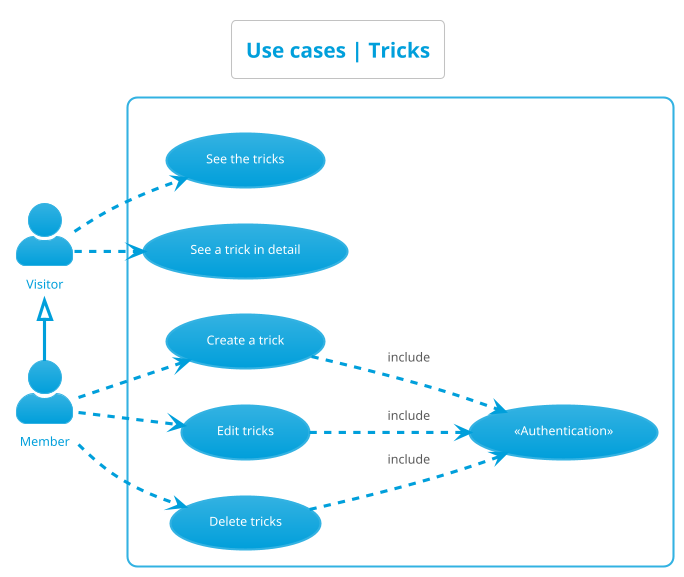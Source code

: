 @startuml use_cases__tricks
left to right direction
skinparam actorStyle Awesome
!theme bluegray
skinparam backgroundcolor White

'Titre'
title Use cases | Tricks

'Acteur'
actor "Visitor" as Visitor
actor "Member" as Member

Visitor <|- Member

'Rectangle'
rectangle {
    'Authentification'
    "«Authentication»" as (Authentification)

    'Visiteur'
    "See the tricks" as (SeeTricks)
    "See a trick in detail" as (SeeTrickDetails)

    'Membre'
    "Create a trick" as (CreateTrick)
    "Edit tricks" as (EditTricks)
    "Delete tricks" as (DeleteTricks)

    'Déroulement'
    :Visitor: -.> (SeeTricks)
    :Visitor: -.> (SeeTrickDetails)
    :Member: -.> (CreateTrick)
    :Member: -.> (EditTricks)
    :Member: -.> (DeleteTricks)
    (CreateTrick) -.> (Authentification) : include
    (EditTricks) -.> (Authentification) : include
    (DeleteTricks) -.> (Authentification) : include
}
@enduml